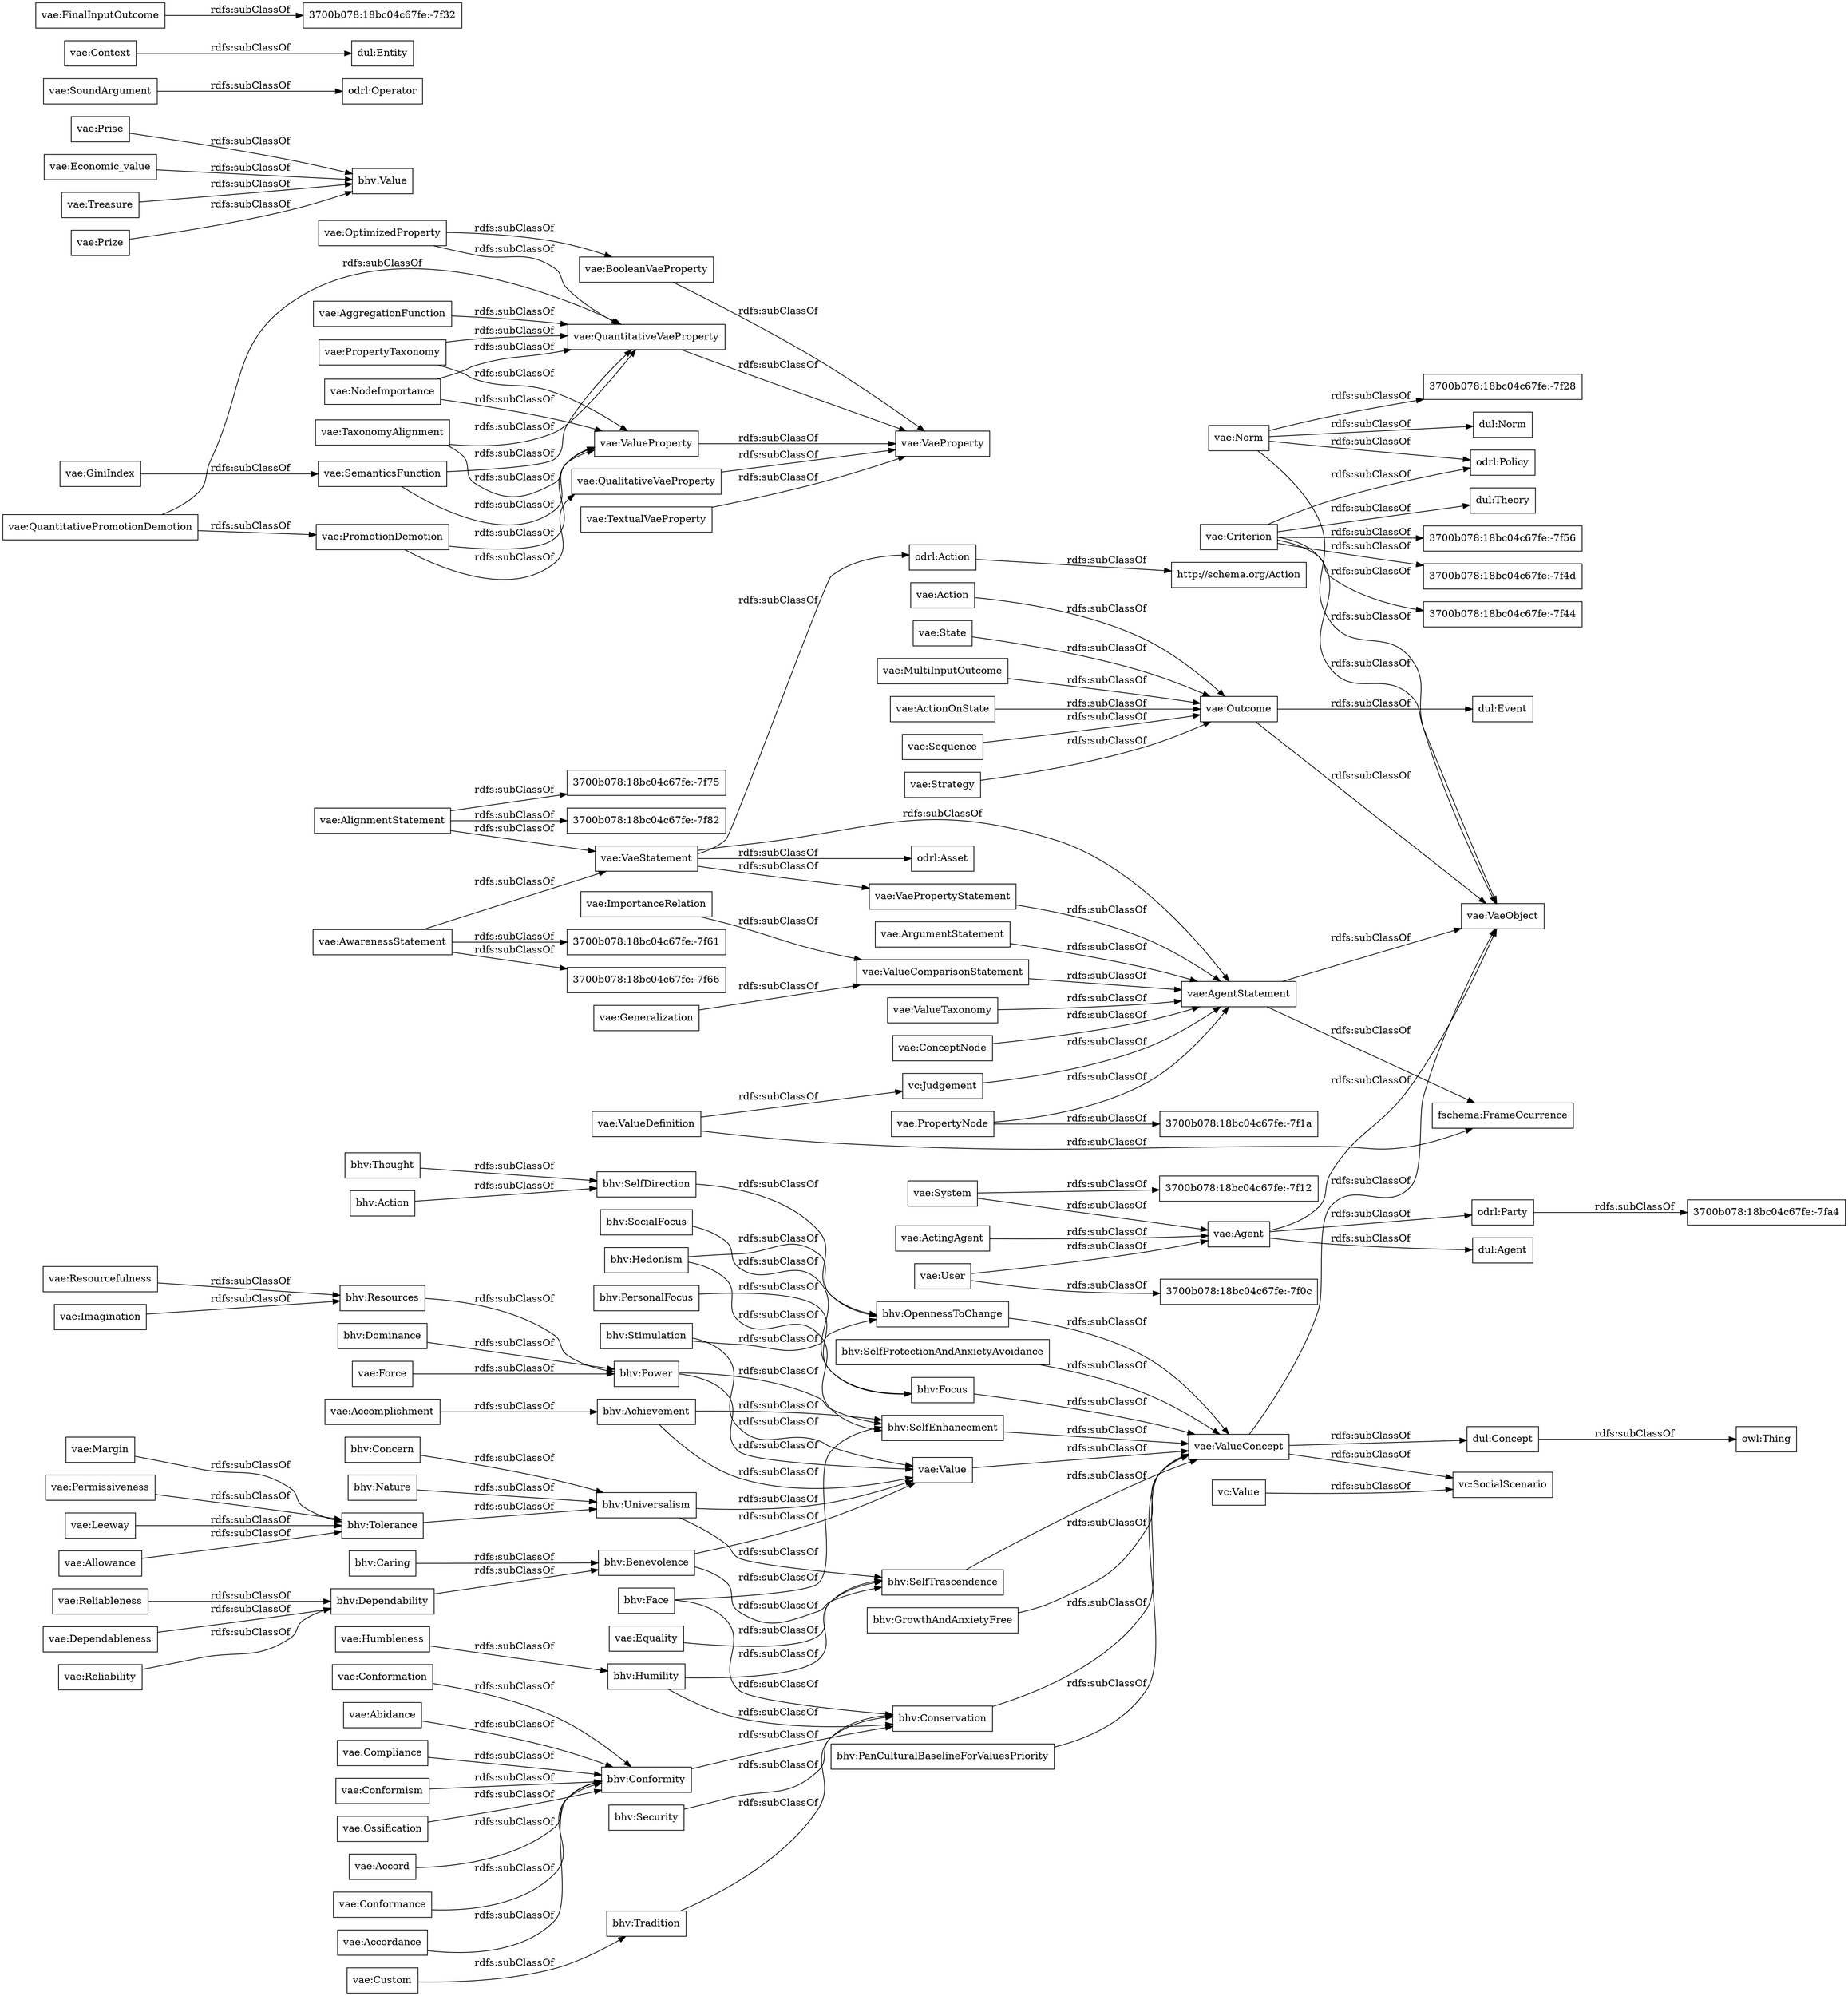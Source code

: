 digraph ar2dtool_diagram { 
rankdir=LR;
size="1000"
node [shape = rectangle, color="black"]; "bhv:Dominance" "vae:Humbleness" "odrl:Action" "vae:GiniIndex" "3700b078:18bc04c67fe:-7f61" "http://schema.org/Action" "vae:PropertyTaxonomy" "bhv:PersonalFocus" "bhv:Hedonism" "vae:Resourcefulness" "vae:NodeImportance" "vae:BooleanVaeProperty" "vae:AggregationFunction" "bhv:Universalism" "vae:Conformance" "vae:Value" "bhv:Stimulation" "bhv:Achievement" "odrl:Policy" "vae:Accordance" "bhv:Value" "3700b078:18bc04c67fe:-7f0c" "vae:Conformation" "odrl:Operator" "3700b078:18bc04c67fe:-7f4d" "vae:VaeProperty" "bhv:SelfTrascendence" "vae:Prise" "vae:Outcome" "vae:Abidance" "vae:MultiInputOutcome" "vae:SoundArgument" "bhv:Conservation" "vae:AlignmentStatement" "bhv:Dependability" "bhv:Caring" "3700b078:18bc04c67fe:-7f44" "vae:QualitativeVaeProperty" "dul:Entity" "odrl:Asset" "bhv:Nature" "vae:Generalization" "vae:Reliableness" "vae:Context" "vae:Compliance" "vae:VaeStatement" "vae:ActionOnState" "dul:Agent" "vae:Force" "vae:Economic_value" "vae:ValueTaxonomy" "bhv:Security" "3700b078:18bc04c67fe:-7f75" "fschema:FrameOcurrence" "dul:Theory" "vae:ConceptNode" "bhv:Tolerance" "vae:System" "bhv:Humility" "odrl:Party" "vae:QuantitativeVaeProperty" "vae:Norm" "vae:Conformism" "bhv:GrowthAndAnxietyFree" "vae:User" "vae:Sequence" "vae:AgentStatement" "bhv:Tradition" "vae:PromotionDemotion" "vae:VaeObject" "vae:Permissiveness" "vae:Ossification" "vc:Value" "3700b078:18bc04c67fe:-7f1a" "3700b078:18bc04c67fe:-7f82" "vae:TaxonomyAlignment" "bhv:SelfEnhancement" "vae:Strategy" "bhv:Benevolence" "vae:Agent" "dul:Concept" "vae:FinalInputOutcome" "bhv:PanCulturalBaselineForValuesPriority" "bhv:Conformity" "vae:Accord" "vae:Action" "bhv:Focus" "bhv:Resources" "vae:AwarenessStatement" "vae:ValueDefinition" "bhv:OpennessToChange" "dul:Norm" "vae:ActingAgent" "vae:Imagination" "vae:ValueConcept" "vae:PropertyNode" "vae:ValueProperty" "vae:ValueComparisonStatement" "dul:Event" "vc:Judgement" "vae:Criterion" "bhv:Thought" "vae:Treasure" "vae:State" "bhv:Face" "vae:Leeway" "vae:Dependableness" "vae:VaePropertyStatement" "vae:SemanticsFunction" "bhv:SocialFocus" "vae:Reliability" "vae:Custom" "vae:Equality" "vae:OptimizedProperty" "3700b078:18bc04c67fe:-7f28" "bhv:Action" "vae:QuantitativePromotionDemotion" "3700b078:18bc04c67fe:-7f12" "bhv:Power" "vae:ImportanceRelation" "3700b078:18bc04c67fe:-7fa4" "vae:Allowance" "vae:Accomplishment" "3700b078:18bc04c67fe:-7f32" "3700b078:18bc04c67fe:-7f56" "3700b078:18bc04c67fe:-7f66" "vae:ArgumentStatement" "bhv:SelfDirection" "bhv:Concern" "vae:Prize" "vae:Margin" "vc:SocialScenario" "vae:TextualVaeProperty" "bhv:SelfProtectionAndAnxietyAvoidance" ; /*classes style*/
	"vae:GiniIndex" -> "vae:SemanticsFunction" [ label = "rdfs:subClassOf" ];
	"vae:Dependableness" -> "bhv:Dependability" [ label = "rdfs:subClassOf" ];
	"vae:Strategy" -> "vae:Outcome" [ label = "rdfs:subClassOf" ];
	"bhv:Face" -> "bhv:SelfEnhancement" [ label = "rdfs:subClassOf" ];
	"bhv:Face" -> "bhv:Conservation" [ label = "rdfs:subClassOf" ];
	"bhv:Universalism" -> "bhv:SelfTrascendence" [ label = "rdfs:subClassOf" ];
	"bhv:Universalism" -> "vae:Value" [ label = "rdfs:subClassOf" ];
	"bhv:Power" -> "bhv:SelfEnhancement" [ label = "rdfs:subClassOf" ];
	"bhv:Power" -> "vae:Value" [ label = "rdfs:subClassOf" ];
	"vae:Outcome" -> "vae:VaeObject" [ label = "rdfs:subClassOf" ];
	"vae:Outcome" -> "dul:Event" [ label = "rdfs:subClassOf" ];
	"vae:ValueComparisonStatement" -> "vae:AgentStatement" [ label = "rdfs:subClassOf" ];
	"vae:Sequence" -> "vae:Outcome" [ label = "rdfs:subClassOf" ];
	"vae:Generalization" -> "vae:ValueComparisonStatement" [ label = "rdfs:subClassOf" ];
	"vae:Force" -> "bhv:Power" [ label = "rdfs:subClassOf" ];
	"vae:Conformism" -> "bhv:Conformity" [ label = "rdfs:subClassOf" ];
	"vae:SemanticsFunction" -> "vae:ValueProperty" [ label = "rdfs:subClassOf" ];
	"vae:SemanticsFunction" -> "vae:QuantitativeVaeProperty" [ label = "rdfs:subClassOf" ];
	"bhv:OpennessToChange" -> "vae:ValueConcept" [ label = "rdfs:subClassOf" ];
	"vae:AgentStatement" -> "fschema:FrameOcurrence" [ label = "rdfs:subClassOf" ];
	"vae:AgentStatement" -> "vae:VaeObject" [ label = "rdfs:subClassOf" ];
	"vae:BooleanVaeProperty" -> "vae:VaeProperty" [ label = "rdfs:subClassOf" ];
	"dul:Concept" -> "owl:Thing" [ label = "rdfs:subClassOf" ];
	"vae:Norm" -> "3700b078:18bc04c67fe:-7f28" [ label = "rdfs:subClassOf" ];
	"vae:Norm" -> "dul:Norm" [ label = "rdfs:subClassOf" ];
	"vae:Norm" -> "vae:VaeObject" [ label = "rdfs:subClassOf" ];
	"vae:Norm" -> "odrl:Policy" [ label = "rdfs:subClassOf" ];
	"bhv:Tolerance" -> "bhv:Universalism" [ label = "rdfs:subClassOf" ];
	"bhv:Tradition" -> "bhv:Conservation" [ label = "rdfs:subClassOf" ];
	"vae:Reliability" -> "bhv:Dependability" [ label = "rdfs:subClassOf" ];
	"vae:ValueTaxonomy" -> "vae:AgentStatement" [ label = "rdfs:subClassOf" ];
	"bhv:Nature" -> "bhv:Universalism" [ label = "rdfs:subClassOf" ];
	"bhv:SelfTrascendence" -> "vae:ValueConcept" [ label = "rdfs:subClassOf" ];
	"vae:VaeStatement" -> "vae:VaePropertyStatement" [ label = "rdfs:subClassOf" ];
	"vae:VaeStatement" -> "vae:AgentStatement" [ label = "rdfs:subClassOf" ];
	"vae:VaeStatement" -> "odrl:Asset" [ label = "rdfs:subClassOf" ];
	"vae:VaeStatement" -> "odrl:Action" [ label = "rdfs:subClassOf" ];
	"bhv:Resources" -> "bhv:Power" [ label = "rdfs:subClassOf" ];
	"vae:Abidance" -> "bhv:Conformity" [ label = "rdfs:subClassOf" ];
	"vae:MultiInputOutcome" -> "vae:Outcome" [ label = "rdfs:subClassOf" ];
	"vae:Context" -> "dul:Entity" [ label = "rdfs:subClassOf" ];
	"bhv:SocialFocus" -> "bhv:Focus" [ label = "rdfs:subClassOf" ];
	"vae:Humbleness" -> "bhv:Humility" [ label = "rdfs:subClassOf" ];
	"bhv:Focus" -> "vae:ValueConcept" [ label = "rdfs:subClassOf" ];
	"vae:Equality" -> "bhv:SelfTrascendence" [ label = "rdfs:subClassOf" ];
	"bhv:SelfEnhancement" -> "vae:ValueConcept" [ label = "rdfs:subClassOf" ];
	"bhv:Benevolence" -> "bhv:SelfTrascendence" [ label = "rdfs:subClassOf" ];
	"bhv:Benevolence" -> "vae:Value" [ label = "rdfs:subClassOf" ];
	"bhv:Caring" -> "bhv:Benevolence" [ label = "rdfs:subClassOf" ];
	"bhv:Concern" -> "bhv:Universalism" [ label = "rdfs:subClassOf" ];
	"vae:Criterion" -> "vae:VaeObject" [ label = "rdfs:subClassOf" ];
	"vae:Criterion" -> "odrl:Policy" [ label = "rdfs:subClassOf" ];
	"vae:Criterion" -> "3700b078:18bc04c67fe:-7f44" [ label = "rdfs:subClassOf" ];
	"vae:Criterion" -> "dul:Theory" [ label = "rdfs:subClassOf" ];
	"vae:Criterion" -> "3700b078:18bc04c67fe:-7f4d" [ label = "rdfs:subClassOf" ];
	"vae:Criterion" -> "3700b078:18bc04c67fe:-7f56" [ label = "rdfs:subClassOf" ];
	"vae:Reliableness" -> "bhv:Dependability" [ label = "rdfs:subClassOf" ];
	"vae:PromotionDemotion" -> "vae:ValueProperty" [ label = "rdfs:subClassOf" ];
	"vae:PromotionDemotion" -> "vae:QualitativeVaeProperty" [ label = "rdfs:subClassOf" ];
	"vae:Margin" -> "bhv:Tolerance" [ label = "rdfs:subClassOf" ];
	"vae:Accord" -> "bhv:Conformity" [ label = "rdfs:subClassOf" ];
	"bhv:Achievement" -> "bhv:SelfEnhancement" [ label = "rdfs:subClassOf" ];
	"bhv:Achievement" -> "vae:Value" [ label = "rdfs:subClassOf" ];
	"bhv:GrowthAndAnxietyFree" -> "vae:ValueConcept" [ label = "rdfs:subClassOf" ];
	"vae:Economic_value" -> "bhv:Value" [ label = "rdfs:subClassOf" ];
	"vae:System" -> "3700b078:18bc04c67fe:-7f12" [ label = "rdfs:subClassOf" ];
	"vae:System" -> "vae:Agent" [ label = "rdfs:subClassOf" ];
	"vae:Resourcefulness" -> "bhv:Resources" [ label = "rdfs:subClassOf" ];
	"vae:ArgumentStatement" -> "vae:AgentStatement" [ label = "rdfs:subClassOf" ];
	"vae:Ossification" -> "bhv:Conformity" [ label = "rdfs:subClassOf" ];
	"vae:ValueProperty" -> "vae:VaeProperty" [ label = "rdfs:subClassOf" ];
	"bhv:Action" -> "bhv:SelfDirection" [ label = "rdfs:subClassOf" ];
	"vae:NodeImportance" -> "vae:ValueProperty" [ label = "rdfs:subClassOf" ];
	"vae:NodeImportance" -> "vae:QuantitativeVaeProperty" [ label = "rdfs:subClassOf" ];
	"vae:PropertyTaxonomy" -> "vae:ValueProperty" [ label = "rdfs:subClassOf" ];
	"vae:PropertyTaxonomy" -> "vae:QuantitativeVaeProperty" [ label = "rdfs:subClassOf" ];
	"vae:State" -> "vae:Outcome" [ label = "rdfs:subClassOf" ];
	"bhv:Conservation" -> "vae:ValueConcept" [ label = "rdfs:subClassOf" ];
	"vae:Conformation" -> "bhv:Conformity" [ label = "rdfs:subClassOf" ];
	"vae:VaePropertyStatement" -> "vae:AgentStatement" [ label = "rdfs:subClassOf" ];
	"vae:User" -> "3700b078:18bc04c67fe:-7f0c" [ label = "rdfs:subClassOf" ];
	"vae:User" -> "vae:Agent" [ label = "rdfs:subClassOf" ];
	"vae:SoundArgument" -> "odrl:Operator" [ label = "rdfs:subClassOf" ];
	"bhv:Security" -> "bhv:Conservation" [ label = "rdfs:subClassOf" ];
	"bhv:Conformity" -> "bhv:Conservation" [ label = "rdfs:subClassOf" ];
	"vae:Custom" -> "bhv:Tradition" [ label = "rdfs:subClassOf" ];
	"vc:Judgement" -> "vae:AgentStatement" [ label = "rdfs:subClassOf" ];
	"bhv:Thought" -> "bhv:SelfDirection" [ label = "rdfs:subClassOf" ];
	"vae:FinalInputOutcome" -> "3700b078:18bc04c67fe:-7f32" [ label = "rdfs:subClassOf" ];
	"bhv:SelfProtectionAndAnxietyAvoidance" -> "vae:ValueConcept" [ label = "rdfs:subClassOf" ];
	"vae:ValueDefinition" -> "fschema:FrameOcurrence" [ label = "rdfs:subClassOf" ];
	"vae:ValueDefinition" -> "vc:Judgement" [ label = "rdfs:subClassOf" ];
	"vae:TaxonomyAlignment" -> "vae:ValueProperty" [ label = "rdfs:subClassOf" ];
	"vae:TaxonomyAlignment" -> "vae:QuantitativeVaeProperty" [ label = "rdfs:subClassOf" ];
	"bhv:Stimulation" -> "bhv:OpennessToChange" [ label = "rdfs:subClassOf" ];
	"bhv:Stimulation" -> "vae:Value" [ label = "rdfs:subClassOf" ];
	"vae:TextualVaeProperty" -> "vae:VaeProperty" [ label = "rdfs:subClassOf" ];
	"vae:Action" -> "vae:Outcome" [ label = "rdfs:subClassOf" ];
	"vae:AggregationFunction" -> "vae:QuantitativeVaeProperty" [ label = "rdfs:subClassOf" ];
	"vae:AwarenessStatement" -> "3700b078:18bc04c67fe:-7f61" [ label = "rdfs:subClassOf" ];
	"vae:AwarenessStatement" -> "3700b078:18bc04c67fe:-7f66" [ label = "rdfs:subClassOf" ];
	"vae:AwarenessStatement" -> "vae:VaeStatement" [ label = "rdfs:subClassOf" ];
	"odrl:Action" -> "http://schema.org/Action" [ label = "rdfs:subClassOf" ];
	"bhv:Dominance" -> "bhv:Power" [ label = "rdfs:subClassOf" ];
	"vae:Accordance" -> "bhv:Conformity" [ label = "rdfs:subClassOf" ];
	"vae:Treasure" -> "bhv:Value" [ label = "rdfs:subClassOf" ];
	"vae:QualitativeVaeProperty" -> "vae:VaeProperty" [ label = "rdfs:subClassOf" ];
	"vae:Agent" -> "vae:VaeObject" [ label = "rdfs:subClassOf" ];
	"vae:Agent" -> "odrl:Party" [ label = "rdfs:subClassOf" ];
	"vae:Agent" -> "dul:Agent" [ label = "rdfs:subClassOf" ];
	"bhv:PanCulturalBaselineForValuesPriority" -> "vae:ValueConcept" [ label = "rdfs:subClassOf" ];
	"vae:PropertyNode" -> "3700b078:18bc04c67fe:-7f1a" [ label = "rdfs:subClassOf" ];
	"vae:PropertyNode" -> "vae:AgentStatement" [ label = "rdfs:subClassOf" ];
	"vae:ConceptNode" -> "vae:AgentStatement" [ label = "rdfs:subClassOf" ];
	"vae:Prize" -> "bhv:Value" [ label = "rdfs:subClassOf" ];
	"vae:Value" -> "vae:ValueConcept" [ label = "rdfs:subClassOf" ];
	"vae:OptimizedProperty" -> "vae:QuantitativeVaeProperty" [ label = "rdfs:subClassOf" ];
	"vae:OptimizedProperty" -> "vae:BooleanVaeProperty" [ label = "rdfs:subClassOf" ];
	"vae:Imagination" -> "bhv:Resources" [ label = "rdfs:subClassOf" ];
	"vae:QuantitativeVaeProperty" -> "vae:VaeProperty" [ label = "rdfs:subClassOf" ];
	"vae:Leeway" -> "bhv:Tolerance" [ label = "rdfs:subClassOf" ];
	"vc:Value" -> "vc:SocialScenario" [ label = "rdfs:subClassOf" ];
	"vae:QuantitativePromotionDemotion" -> "vae:QuantitativeVaeProperty" [ label = "rdfs:subClassOf" ];
	"vae:QuantitativePromotionDemotion" -> "vae:PromotionDemotion" [ label = "rdfs:subClassOf" ];
	"bhv:Dependability" -> "bhv:Benevolence" [ label = "rdfs:subClassOf" ];
	"vae:Conformance" -> "bhv:Conformity" [ label = "rdfs:subClassOf" ];
	"vae:Compliance" -> "bhv:Conformity" [ label = "rdfs:subClassOf" ];
	"vae:ImportanceRelation" -> "vae:ValueComparisonStatement" [ label = "rdfs:subClassOf" ];
	"vae:ValueConcept" -> "vae:VaeObject" [ label = "rdfs:subClassOf" ];
	"vae:ValueConcept" -> "vc:SocialScenario" [ label = "rdfs:subClassOf" ];
	"vae:ValueConcept" -> "dul:Concept" [ label = "rdfs:subClassOf" ];
	"bhv:Hedonism" -> "bhv:SelfEnhancement" [ label = "rdfs:subClassOf" ];
	"bhv:Hedonism" -> "bhv:OpennessToChange" [ label = "rdfs:subClassOf" ];
	"vae:ActionOnState" -> "vae:Outcome" [ label = "rdfs:subClassOf" ];
	"vae:Allowance" -> "bhv:Tolerance" [ label = "rdfs:subClassOf" ];
	"odrl:Party" -> "3700b078:18bc04c67fe:-7fa4" [ label = "rdfs:subClassOf" ];
	"bhv:PersonalFocus" -> "bhv:Focus" [ label = "rdfs:subClassOf" ];
	"bhv:SelfDirection" -> "bhv:OpennessToChange" [ label = "rdfs:subClassOf" ];
	"vae:Prise" -> "bhv:Value" [ label = "rdfs:subClassOf" ];
	"vae:AlignmentStatement" -> "3700b078:18bc04c67fe:-7f82" [ label = "rdfs:subClassOf" ];
	"vae:AlignmentStatement" -> "vae:VaeStatement" [ label = "rdfs:subClassOf" ];
	"vae:AlignmentStatement" -> "3700b078:18bc04c67fe:-7f75" [ label = "rdfs:subClassOf" ];
	"vae:ActingAgent" -> "vae:Agent" [ label = "rdfs:subClassOf" ];
	"vae:Accomplishment" -> "bhv:Achievement" [ label = "rdfs:subClassOf" ];
	"bhv:Humility" -> "bhv:SelfTrascendence" [ label = "rdfs:subClassOf" ];
	"bhv:Humility" -> "bhv:Conservation" [ label = "rdfs:subClassOf" ];
	"vae:Permissiveness" -> "bhv:Tolerance" [ label = "rdfs:subClassOf" ];

}
